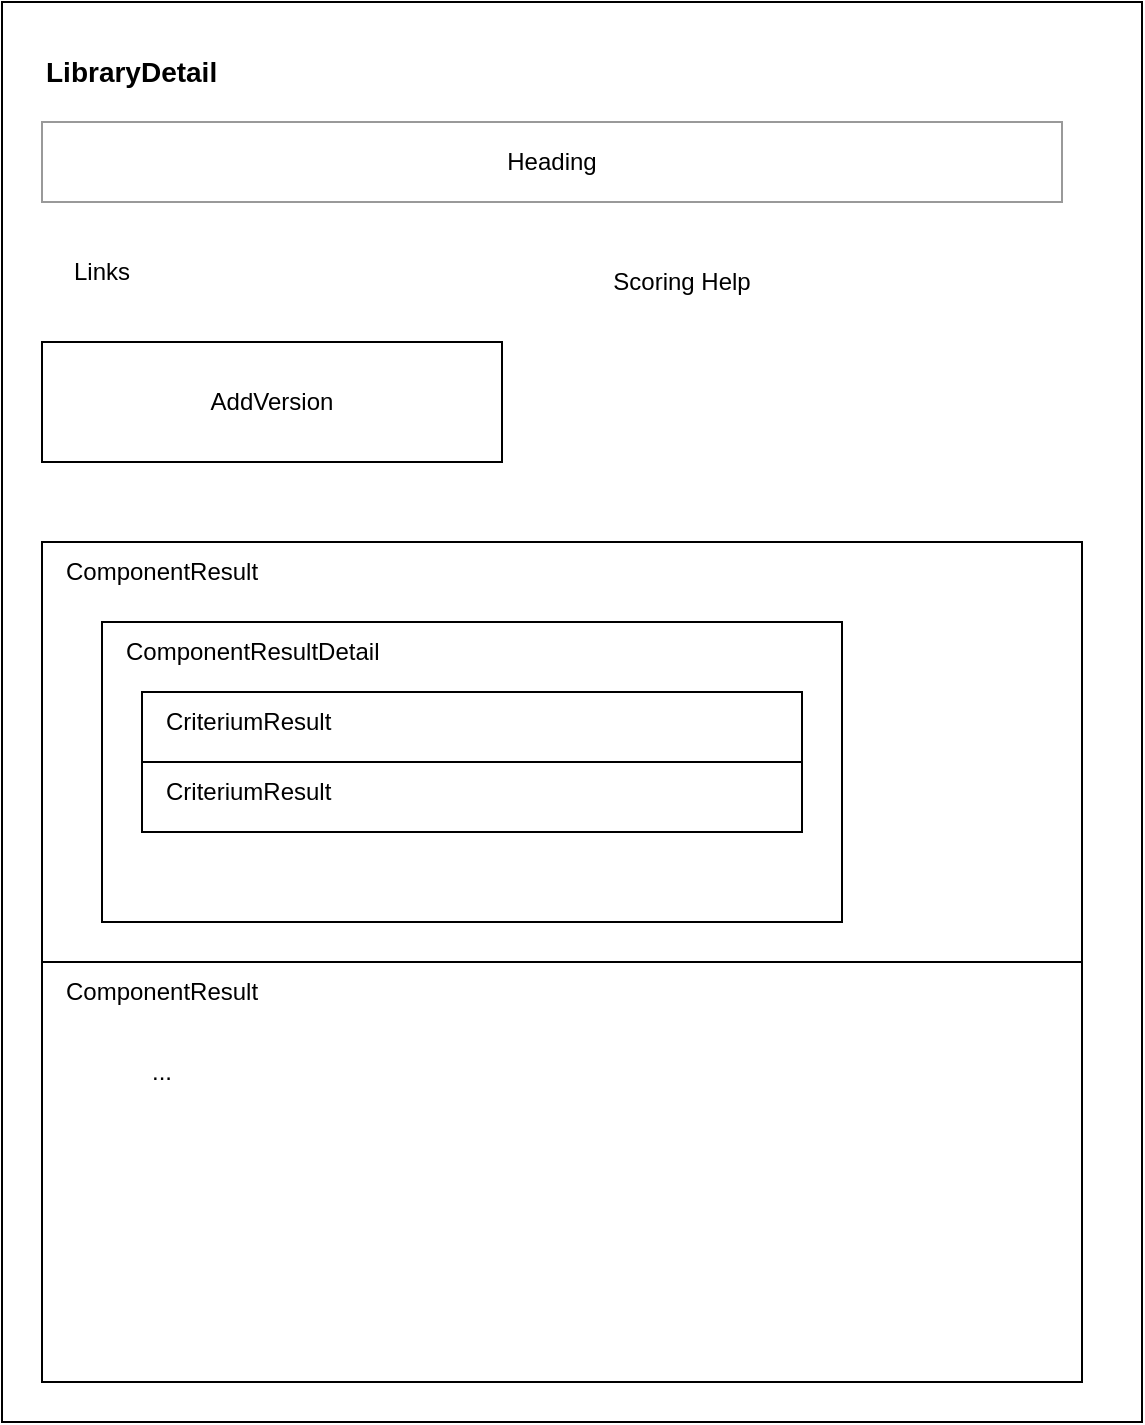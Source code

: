 <mxfile pages="2">
    <diagram id="Z1PkZCVoQfY5q0vHP_5z" name="Seite-1">
        <mxGraphModel dx="658" dy="659" grid="1" gridSize="10" guides="1" tooltips="1" connect="1" arrows="1" fold="1" page="1" pageScale="1" pageWidth="827" pageHeight="1169" math="0" shadow="0">
            <root>
                <mxCell id="0"/>
                <mxCell id="1" parent="0"/>
                <mxCell id="_Dw7K5I9yZA5ay-z0qeL-1" value="" style="rounded=0;whiteSpace=wrap;html=1;" parent="1" vertex="1">
                    <mxGeometry x="80" y="70" width="570" height="710" as="geometry"/>
                </mxCell>
                <mxCell id="_Dw7K5I9yZA5ay-z0qeL-2" value="LibraryDetail" style="text;html=1;strokeColor=none;fillColor=none;align=left;verticalAlign=middle;whiteSpace=wrap;rounded=0;fontStyle=1;fontSize=14;" parent="1" vertex="1">
                    <mxGeometry x="100" y="90" width="120" height="30" as="geometry"/>
                </mxCell>
                <mxCell id="_Dw7K5I9yZA5ay-z0qeL-3" value="Heading" style="rounded=0;whiteSpace=wrap;html=1;fontSize=12;strokeColor=#999999;" parent="1" vertex="1">
                    <mxGeometry x="100" y="130" width="510" height="40" as="geometry"/>
                </mxCell>
                <mxCell id="_Dw7K5I9yZA5ay-z0qeL-4" value="AddVersion" style="rounded=0;whiteSpace=wrap;html=1;strokeColor=#000000;fontSize=12;" parent="1" vertex="1">
                    <mxGeometry x="100" y="240" width="230" height="60" as="geometry"/>
                </mxCell>
                <mxCell id="_Dw7K5I9yZA5ay-z0qeL-5" value="Links" style="text;html=1;strokeColor=none;fillColor=none;align=center;verticalAlign=middle;whiteSpace=wrap;rounded=0;fontSize=12;" parent="1" vertex="1">
                    <mxGeometry x="100" y="190" width="60" height="30" as="geometry"/>
                </mxCell>
                <mxCell id="_Dw7K5I9yZA5ay-z0qeL-6" value="Scoring Help" style="text;html=1;strokeColor=none;fillColor=none;align=center;verticalAlign=middle;whiteSpace=wrap;rounded=0;fontSize=12;" parent="1" vertex="1">
                    <mxGeometry x="370" y="190" width="100" height="40" as="geometry"/>
                </mxCell>
                <mxCell id="_Dw7K5I9yZA5ay-z0qeL-7" value="" style="rounded=0;whiteSpace=wrap;html=1;strokeColor=#000000;fontSize=12;align=center;labelPosition=center;verticalLabelPosition=middle;verticalAlign=middle;" parent="1" vertex="1">
                    <mxGeometry x="100" y="340" width="520" height="210" as="geometry"/>
                </mxCell>
                <mxCell id="_Dw7K5I9yZA5ay-z0qeL-8" value="&lt;span style=&quot;color: rgb(0, 0, 0); font-family: Helvetica; font-size: 12px; font-style: normal; font-variant-ligatures: normal; font-variant-caps: normal; font-weight: 400; letter-spacing: normal; orphans: 2; text-indent: 0px; text-transform: none; widows: 2; word-spacing: 0px; -webkit-text-stroke-width: 0px; text-decoration-thickness: initial; text-decoration-style: initial; text-decoration-color: initial; float: none; background-color: rgb(255, 255, 255); display: inline !important;&quot;&gt;ComponentResult&lt;/span&gt;" style="text;html=1;strokeColor=none;fillColor=none;align=left;verticalAlign=middle;whiteSpace=wrap;rounded=0;fontSize=12;" parent="1" vertex="1">
                    <mxGeometry x="110" y="340" width="200" height="30" as="geometry"/>
                </mxCell>
                <mxCell id="_Dw7K5I9yZA5ay-z0qeL-9" value="" style="rounded=0;whiteSpace=wrap;html=1;labelBackgroundColor=#FFFFFF;strokeColor=#000000;fontSize=12;" parent="1" vertex="1">
                    <mxGeometry x="130" y="380" width="370" height="150" as="geometry"/>
                </mxCell>
                <mxCell id="_Dw7K5I9yZA5ay-z0qeL-11" value="ComponentResultDetail" style="text;html=1;strokeColor=none;fillColor=none;align=left;verticalAlign=middle;whiteSpace=wrap;rounded=0;labelBackgroundColor=#FFFFFF;fontSize=12;" parent="1" vertex="1">
                    <mxGeometry x="140" y="380" width="170" height="30" as="geometry"/>
                </mxCell>
                <mxCell id="_Dw7K5I9yZA5ay-z0qeL-14" value="" style="group" parent="1" vertex="1" connectable="0">
                    <mxGeometry x="150" y="415" width="330" height="35" as="geometry"/>
                </mxCell>
                <mxCell id="_Dw7K5I9yZA5ay-z0qeL-12" value="" style="rounded=0;whiteSpace=wrap;html=1;labelBackgroundColor=#FFFFFF;strokeColor=#000000;fontSize=12;align=left;" parent="_Dw7K5I9yZA5ay-z0qeL-14" vertex="1">
                    <mxGeometry width="330" height="35" as="geometry"/>
                </mxCell>
                <mxCell id="_Dw7K5I9yZA5ay-z0qeL-13" value="CriteriumResult" style="text;html=1;strokeColor=none;fillColor=none;align=left;verticalAlign=middle;whiteSpace=wrap;rounded=0;labelBackgroundColor=#FFFFFF;fontSize=12;" parent="_Dw7K5I9yZA5ay-z0qeL-14" vertex="1">
                    <mxGeometry x="10" width="60" height="30" as="geometry"/>
                </mxCell>
                <mxCell id="_Dw7K5I9yZA5ay-z0qeL-15" value="" style="group" parent="1" vertex="1" connectable="0">
                    <mxGeometry x="150" y="450" width="330" height="35" as="geometry"/>
                </mxCell>
                <mxCell id="_Dw7K5I9yZA5ay-z0qeL-16" value="" style="rounded=0;whiteSpace=wrap;html=1;labelBackgroundColor=#FFFFFF;strokeColor=#000000;fontSize=12;align=left;" parent="_Dw7K5I9yZA5ay-z0qeL-15" vertex="1">
                    <mxGeometry width="330" height="35" as="geometry"/>
                </mxCell>
                <mxCell id="_Dw7K5I9yZA5ay-z0qeL-17" value="CriteriumResult" style="text;html=1;strokeColor=none;fillColor=none;align=left;verticalAlign=middle;whiteSpace=wrap;rounded=0;labelBackgroundColor=#FFFFFF;fontSize=12;" parent="_Dw7K5I9yZA5ay-z0qeL-15" vertex="1">
                    <mxGeometry x="10" width="60" height="30" as="geometry"/>
                </mxCell>
                <mxCell id="_Dw7K5I9yZA5ay-z0qeL-18" value="" style="rounded=0;whiteSpace=wrap;html=1;strokeColor=#000000;fontSize=12;align=center;labelPosition=center;verticalLabelPosition=middle;verticalAlign=middle;" parent="1" vertex="1">
                    <mxGeometry x="100" y="550" width="520" height="210" as="geometry"/>
                </mxCell>
                <mxCell id="_Dw7K5I9yZA5ay-z0qeL-19" value="&lt;span style=&quot;color: rgb(0, 0, 0); font-family: Helvetica; font-size: 12px; font-style: normal; font-variant-ligatures: normal; font-variant-caps: normal; font-weight: 400; letter-spacing: normal; orphans: 2; text-indent: 0px; text-transform: none; widows: 2; word-spacing: 0px; -webkit-text-stroke-width: 0px; text-decoration-thickness: initial; text-decoration-style: initial; text-decoration-color: initial; float: none; background-color: rgb(255, 255, 255); display: inline !important;&quot;&gt;ComponentResult&lt;/span&gt;" style="text;html=1;strokeColor=none;fillColor=none;align=left;verticalAlign=middle;whiteSpace=wrap;rounded=0;fontSize=12;" parent="1" vertex="1">
                    <mxGeometry x="110" y="550" width="200" height="30" as="geometry"/>
                </mxCell>
                <mxCell id="_Dw7K5I9yZA5ay-z0qeL-20" value="..." style="text;html=1;strokeColor=none;fillColor=none;align=center;verticalAlign=middle;whiteSpace=wrap;rounded=0;labelBackgroundColor=#FFFFFF;fontSize=12;" parent="1" vertex="1">
                    <mxGeometry x="130" y="590" width="60" height="30" as="geometry"/>
                </mxCell>
            </root>
        </mxGraphModel>
    </diagram>
</mxfile>